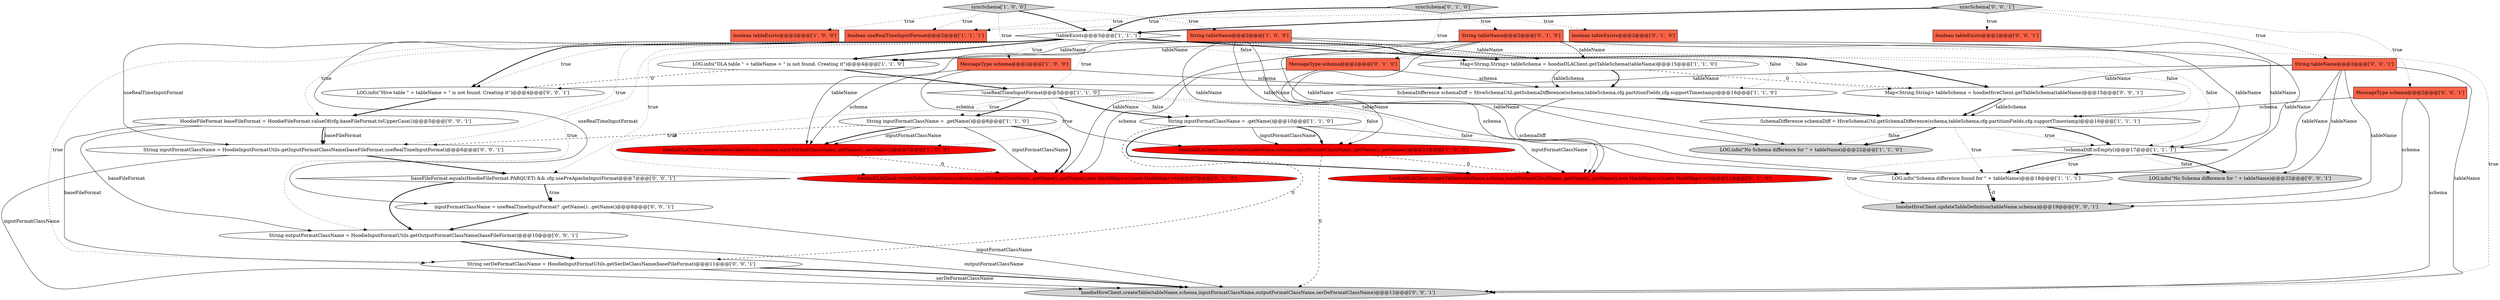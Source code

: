 digraph {
19 [style = filled, label = "hoodieDLAClient.createTable(tableName,schema,inputFormatClassName,.getName(),.getName(),new HashMap<>(),new HashMap<>())@@@11@@@['0', '1', '0']", fillcolor = red, shape = ellipse image = "AAA1AAABBB2BBB"];
34 [style = filled, label = "LOG.info(\"No Schema difference for \" + tableName)@@@22@@@['0', '0', '1']", fillcolor = lightgray, shape = ellipse image = "AAA0AAABBB3BBB"];
36 [style = filled, label = "baseFileFormat.equals(HoodieFileFormat.PARQUET) && cfg.usePreApacheInputFormat@@@7@@@['0', '0', '1']", fillcolor = white, shape = diamond image = "AAA0AAABBB3BBB"];
12 [style = filled, label = "Map<String,String> tableSchema = hoodieDLAClient.getTableSchema(tableName)@@@15@@@['1', '1', '0']", fillcolor = white, shape = ellipse image = "AAA0AAABBB1BBB"];
5 [style = filled, label = "String inputFormatClassName = .getName()@@@10@@@['1', '1', '0']", fillcolor = white, shape = ellipse image = "AAA0AAABBB1BBB"];
9 [style = filled, label = "String tableName@@@2@@@['1', '0', '0']", fillcolor = tomato, shape = box image = "AAA0AAABBB1BBB"];
20 [style = filled, label = "boolean tableExists@@@2@@@['0', '1', '0']", fillcolor = tomato, shape = box image = "AAA0AAABBB2BBB"];
35 [style = filled, label = "String outputFormatClassName = HoodieInputFormatUtils.getOutputFormatClassName(baseFileFormat)@@@10@@@['0', '0', '1']", fillcolor = white, shape = ellipse image = "AAA0AAABBB3BBB"];
37 [style = filled, label = "Map<String,String> tableSchema = hoodieHiveClient.getTableSchema(tableName)@@@15@@@['0', '0', '1']", fillcolor = white, shape = ellipse image = "AAA0AAABBB3BBB"];
21 [style = filled, label = "String tableName@@@2@@@['0', '1', '0']", fillcolor = tomato, shape = box image = "AAA0AAABBB2BBB"];
4 [style = filled, label = "!tableExists@@@3@@@['1', '1', '1']", fillcolor = white, shape = diamond image = "AAA0AAABBB1BBB"];
27 [style = filled, label = "LOG.info(\"Hive table \" + tableName + \" is not found. Creating it\")@@@4@@@['0', '0', '1']", fillcolor = white, shape = ellipse image = "AAA0AAABBB3BBB"];
28 [style = filled, label = "MessageType schema@@@2@@@['0', '0', '1']", fillcolor = tomato, shape = box image = "AAA0AAABBB3BBB"];
2 [style = filled, label = "hoodieDLAClient.createTable(tableName,schema,inputFormatClassName,.getName(),.getName())@@@7@@@['1', '0', '0']", fillcolor = red, shape = ellipse image = "AAA1AAABBB1BBB"];
15 [style = filled, label = "boolean useRealTimeInputFormat@@@2@@@['1', '1', '1']", fillcolor = tomato, shape = box image = "AAA0AAABBB1BBB"];
3 [style = filled, label = "syncSchema['1', '0', '0']", fillcolor = lightgray, shape = diamond image = "AAA0AAABBB1BBB"];
32 [style = filled, label = "inputFormatClassName = useRealTimeInputFormat? .getName(): .getName()@@@8@@@['0', '0', '1']", fillcolor = white, shape = ellipse image = "AAA0AAABBB3BBB"];
10 [style = filled, label = "!useRealTimeInputFormat@@@5@@@['1', '1', '0']", fillcolor = white, shape = diamond image = "AAA0AAABBB1BBB"];
22 [style = filled, label = "syncSchema['0', '1', '0']", fillcolor = lightgray, shape = diamond image = "AAA0AAABBB2BBB"];
6 [style = filled, label = "LOG.info(\"No Schema difference for \" + tableName)@@@22@@@['1', '1', '0']", fillcolor = lightgray, shape = ellipse image = "AAA0AAABBB1BBB"];
29 [style = filled, label = "syncSchema['0', '0', '1']", fillcolor = lightgray, shape = diamond image = "AAA0AAABBB3BBB"];
0 [style = filled, label = "MessageType schema@@@2@@@['1', '0', '0']", fillcolor = tomato, shape = box image = "AAA0AAABBB1BBB"];
24 [style = filled, label = "HoodieFileFormat baseFileFormat = HoodieFileFormat.valueOf(cfg.baseFileFormat.toUpperCase())@@@5@@@['0', '0', '1']", fillcolor = white, shape = ellipse image = "AAA0AAABBB3BBB"];
14 [style = filled, label = "LOG.info(\"Schema difference found for \" + tableName)@@@18@@@['1', '1', '1']", fillcolor = white, shape = ellipse image = "AAA0AAABBB1BBB"];
16 [style = filled, label = "String inputFormatClassName = .getName()@@@6@@@['1', '1', '0']", fillcolor = white, shape = ellipse image = "AAA0AAABBB1BBB"];
30 [style = filled, label = "String tableName@@@2@@@['0', '0', '1']", fillcolor = tomato, shape = box image = "AAA0AAABBB3BBB"];
18 [style = filled, label = "MessageType schema@@@2@@@['0', '1', '0']", fillcolor = tomato, shape = box image = "AAA0AAABBB2BBB"];
17 [style = filled, label = "SchemaDifference schemaDiff = HiveSchemaUtil.getSchemaDifference(schema,tableSchema,cfg.partitionFields,cfg.supportTimestamp)@@@16@@@['1', '1', '0']", fillcolor = white, shape = ellipse image = "AAA0AAABBB1BBB"];
38 [style = filled, label = "String serDeFormatClassName = HoodieInputFormatUtils.getSerDeClassName(baseFileFormat)@@@11@@@['0', '0', '1']", fillcolor = white, shape = ellipse image = "AAA0AAABBB3BBB"];
26 [style = filled, label = "boolean tableExists@@@2@@@['0', '0', '1']", fillcolor = tomato, shape = box image = "AAA0AAABBB3BBB"];
25 [style = filled, label = "hoodieHiveClient.createTable(tableName,schema,inputFormatClassName,outputFormatClassName,serDeFormatClassName)@@@12@@@['0', '0', '1']", fillcolor = lightgray, shape = ellipse image = "AAA0AAABBB3BBB"];
1 [style = filled, label = "LOG.info(\"DLA table \" + tableName + \" is not found. Creating it\")@@@4@@@['1', '1', '0']", fillcolor = white, shape = ellipse image = "AAA0AAABBB1BBB"];
11 [style = filled, label = "SchemaDifference schemaDiff = HiveSchemaUtil.getSchemaDifference(schema,tableSchema,cfg.partitionFields,cfg.supportTimestamp)@@@16@@@['1', '1', '1']", fillcolor = white, shape = ellipse image = "AAA0AAABBB1BBB"];
31 [style = filled, label = "String inputFormatClassName = HoodieInputFormatUtils.getInputFormatClassName(baseFileFormat,useRealTimeInputFormat)@@@6@@@['0', '0', '1']", fillcolor = white, shape = ellipse image = "AAA0AAABBB3BBB"];
13 [style = filled, label = "!schemaDiff.isEmpty()@@@17@@@['1', '1', '1']", fillcolor = white, shape = diamond image = "AAA0AAABBB1BBB"];
33 [style = filled, label = "hoodieHiveClient.updateTableDefinition(tableName,schema)@@@19@@@['0', '0', '1']", fillcolor = lightgray, shape = ellipse image = "AAA0AAABBB3BBB"];
8 [style = filled, label = "hoodieDLAClient.createTable(tableName,schema,inputFormatClassName,.getName(),.getName())@@@11@@@['1', '0', '0']", fillcolor = red, shape = ellipse image = "AAA1AAABBB1BBB"];
23 [style = filled, label = "hoodieDLAClient.createTable(tableName,schema,inputFormatClassName,.getName(),.getName(),new HashMap<>(),new HashMap<>())@@@7@@@['0', '1', '0']", fillcolor = red, shape = ellipse image = "AAA1AAABBB2BBB"];
7 [style = filled, label = "boolean tableExists@@@2@@@['1', '0', '0']", fillcolor = tomato, shape = box image = "AAA0AAABBB1BBB"];
32->35 [style = bold, label=""];
4->38 [style = dotted, label="true"];
9->8 [style = solid, label="tableName"];
16->31 [style = dashed, label="0"];
37->11 [style = bold, label=""];
4->1 [style = dotted, label="true"];
30->37 [style = solid, label="tableName"];
18->23 [style = solid, label="schema"];
1->27 [style = dashed, label="0"];
16->2 [style = solid, label="inputFormatClassName"];
31->25 [style = solid, label="inputFormatClassName"];
10->19 [style = dotted, label="false"];
29->26 [style = dotted, label="true"];
3->4 [style = bold, label=""];
21->14 [style = solid, label="tableName"];
13->34 [style = dotted, label="false"];
22->4 [style = bold, label=""];
21->19 [style = solid, label="tableName"];
11->13 [style = bold, label=""];
4->12 [style = dotted, label="false"];
3->0 [style = dotted, label="true"];
21->23 [style = solid, label="tableName"];
8->25 [style = dashed, label="0"];
4->36 [style = dotted, label="true"];
38->25 [style = solid, label="serDeFormatClassName"];
4->24 [style = dotted, label="true"];
35->38 [style = bold, label=""];
10->16 [style = dotted, label="true"];
13->14 [style = bold, label=""];
13->34 [style = bold, label=""];
21->12 [style = solid, label="tableName"];
3->7 [style = dotted, label="true"];
16->23 [style = solid, label="inputFormatClassName"];
12->37 [style = dashed, label="0"];
24->38 [style = solid, label="baseFileFormat"];
32->25 [style = solid, label="inputFormatClassName"];
4->35 [style = dotted, label="true"];
11->14 [style = dotted, label="true"];
21->1 [style = solid, label="tableName"];
28->11 [style = solid, label="schema"];
11->13 [style = dotted, label="true"];
14->33 [style = dashed, label="0"];
4->13 [style = dotted, label="false"];
9->14 [style = solid, label="tableName"];
30->34 [style = solid, label="tableName"];
10->23 [style = dotted, label="true"];
22->20 [style = dotted, label="true"];
0->17 [style = solid, label="schema"];
5->8 [style = solid, label="inputFormatClassName"];
37->11 [style = solid, label="tableSchema"];
15->32 [style = solid, label="useRealTimeInputFormat"];
38->25 [style = bold, label=""];
5->38 [style = dashed, label="0"];
4->37 [style = dotted, label="false"];
36->35 [style = bold, label=""];
30->25 [style = solid, label="tableName"];
2->23 [style = dashed, label="0"];
22->21 [style = dotted, label="true"];
22->18 [style = dotted, label="true"];
4->10 [style = dotted, label="true"];
12->17 [style = bold, label=""];
31->36 [style = bold, label=""];
36->32 [style = dotted, label="true"];
16->23 [style = bold, label=""];
3->9 [style = dotted, label="true"];
4->17 [style = dotted, label="false"];
12->17 [style = solid, label="tableSchema"];
5->19 [style = bold, label=""];
10->5 [style = bold, label=""];
13->33 [style = dotted, label="true"];
9->1 [style = solid, label="tableName"];
29->28 [style = dotted, label="true"];
4->31 [style = dotted, label="true"];
10->2 [style = dotted, label="true"];
10->16 [style = bold, label=""];
24->31 [style = bold, label=""];
28->33 [style = solid, label="schema"];
17->14 [style = solid, label="schemaDiff"];
11->6 [style = dotted, label="false"];
3->15 [style = dotted, label="true"];
4->12 [style = bold, label=""];
30->14 [style = solid, label="tableName"];
24->31 [style = solid, label="baseFileFormat"];
4->1 [style = bold, label=""];
30->27 [style = solid, label="tableName"];
27->24 [style = bold, label=""];
30->33 [style = solid, label="tableName"];
13->14 [style = dotted, label="true"];
22->15 [style = dotted, label="true"];
5->19 [style = solid, label="inputFormatClassName"];
21->6 [style = solid, label="tableName"];
35->25 [style = solid, label="outputFormatClassName"];
5->8 [style = bold, label=""];
8->19 [style = dashed, label="0"];
0->2 [style = solid, label="schema"];
29->4 [style = bold, label=""];
9->2 [style = solid, label="tableName"];
15->31 [style = solid, label="useRealTimeInputFormat"];
9->6 [style = solid, label="tableName"];
11->6 [style = bold, label=""];
36->32 [style = bold, label=""];
18->17 [style = solid, label="schema"];
4->25 [style = dotted, label="true"];
16->2 [style = bold, label=""];
21->13 [style = solid, label="tableName"];
29->15 [style = dotted, label="true"];
18->19 [style = solid, label="schema"];
0->8 [style = solid, label="schema"];
10->5 [style = dotted, label="false"];
4->11 [style = dotted, label="false"];
14->33 [style = bold, label=""];
24->35 [style = solid, label="baseFileFormat"];
4->37 [style = bold, label=""];
10->8 [style = dotted, label="false"];
4->27 [style = bold, label=""];
9->12 [style = solid, label="tableName"];
4->27 [style = dotted, label="true"];
9->13 [style = solid, label="tableName"];
29->30 [style = dotted, label="true"];
1->10 [style = bold, label=""];
28->25 [style = solid, label="schema"];
17->11 [style = bold, label=""];
}
